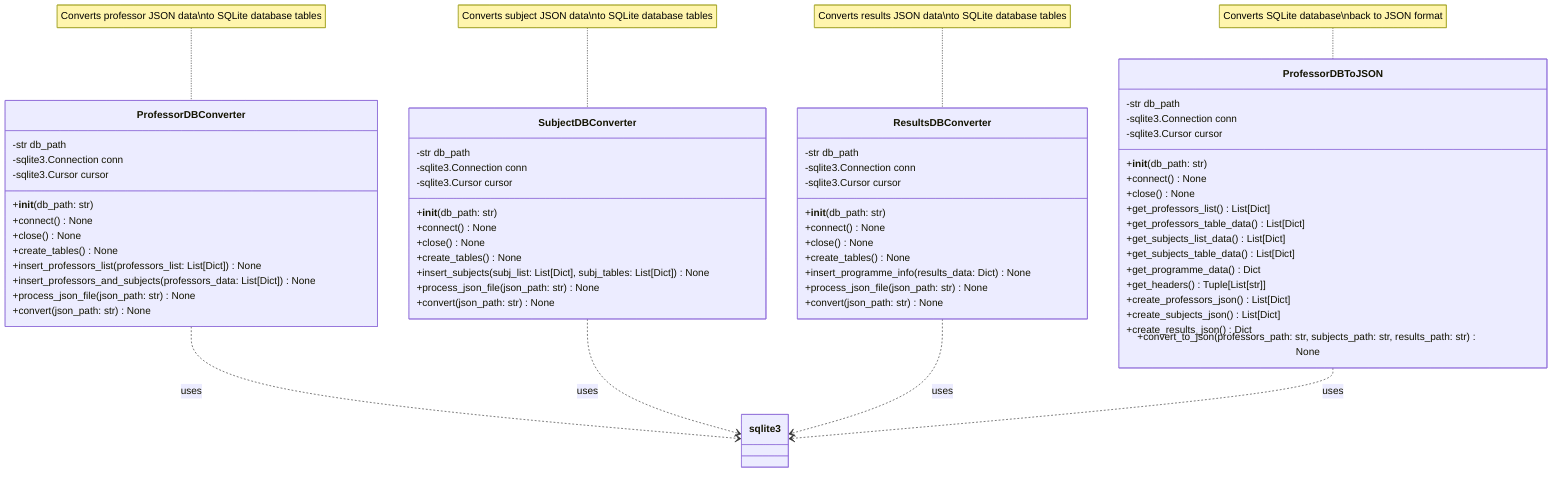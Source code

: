 classDiagram
    class ProfessorDBConverter {
        -str db_path
        -sqlite3.Connection conn
        -sqlite3.Cursor cursor
        +__init__(db_path: str)
        +connect() None
        +close() None
        +create_tables() None
        +insert_professors_list(professors_list: List[Dict]) None
        +insert_professors_and_subjects(professors_data: List[Dict]) None
        +process_json_file(json_path: str) None
        +convert(json_path: str) None
    }
    
    class SubjectDBConverter {
        -str db_path
        -sqlite3.Connection conn
        -sqlite3.Cursor cursor
        +__init__(db_path: str)
        +connect() None
        +close() None
        +create_tables() None
        +insert_subjects(subj_list: List[Dict], subj_tables: List[Dict]) None
        +process_json_file(json_path: str) None
        +convert(json_path: str) None
    }
    
    class ResultsDBConverter {
        -str db_path
        -sqlite3.Connection conn
        -sqlite3.Cursor cursor
        +__init__(db_path: str)
        +connect() None
        +close() None
        +create_tables() None
        +insert_programme_info(results_data: Dict) None
        +process_json_file(json_path: str) None
        +convert(json_path: str) None
    }
    
    class ProfessorDBToJSON {
        -str db_path
        -sqlite3.Connection conn
        -sqlite3.Cursor cursor
        +__init__(db_path: str)
        +connect() None
        +close() None
        +get_professors_list() List[Dict]
        +get_professors_table_data() List[Dict]
        +get_subjects_list_data() List[Dict]
        +get_subjects_table_data() List[Dict]
        +get_programme_data() Dict
        +get_headers() Tuple[List[str]]
        +create_professors_json() List[Dict]
        +create_subjects_json() List[Dict]
        +create_results_json() Dict
        +convert_to_json(professors_path: str, subjects_path: str, results_path: str) None
    }
    
    %% Relationships
    ProfessorDBConverter ..> sqlite3 : uses
    SubjectDBConverter ..> sqlite3 : uses
    ResultsDBConverter ..> sqlite3 : uses
    ProfessorDBToJSON ..> sqlite3 : uses
    
    %% Notes
    note for ProfessorDBConverter "Converts professor JSON data\nto SQLite database tables"
    note for SubjectDBConverter "Converts subject JSON data\nto SQLite database tables"
    note for ResultsDBConverter "Converts results JSON data\nto SQLite database tables"
    note for ProfessorDBToJSON "Converts SQLite database\nback to JSON format"
